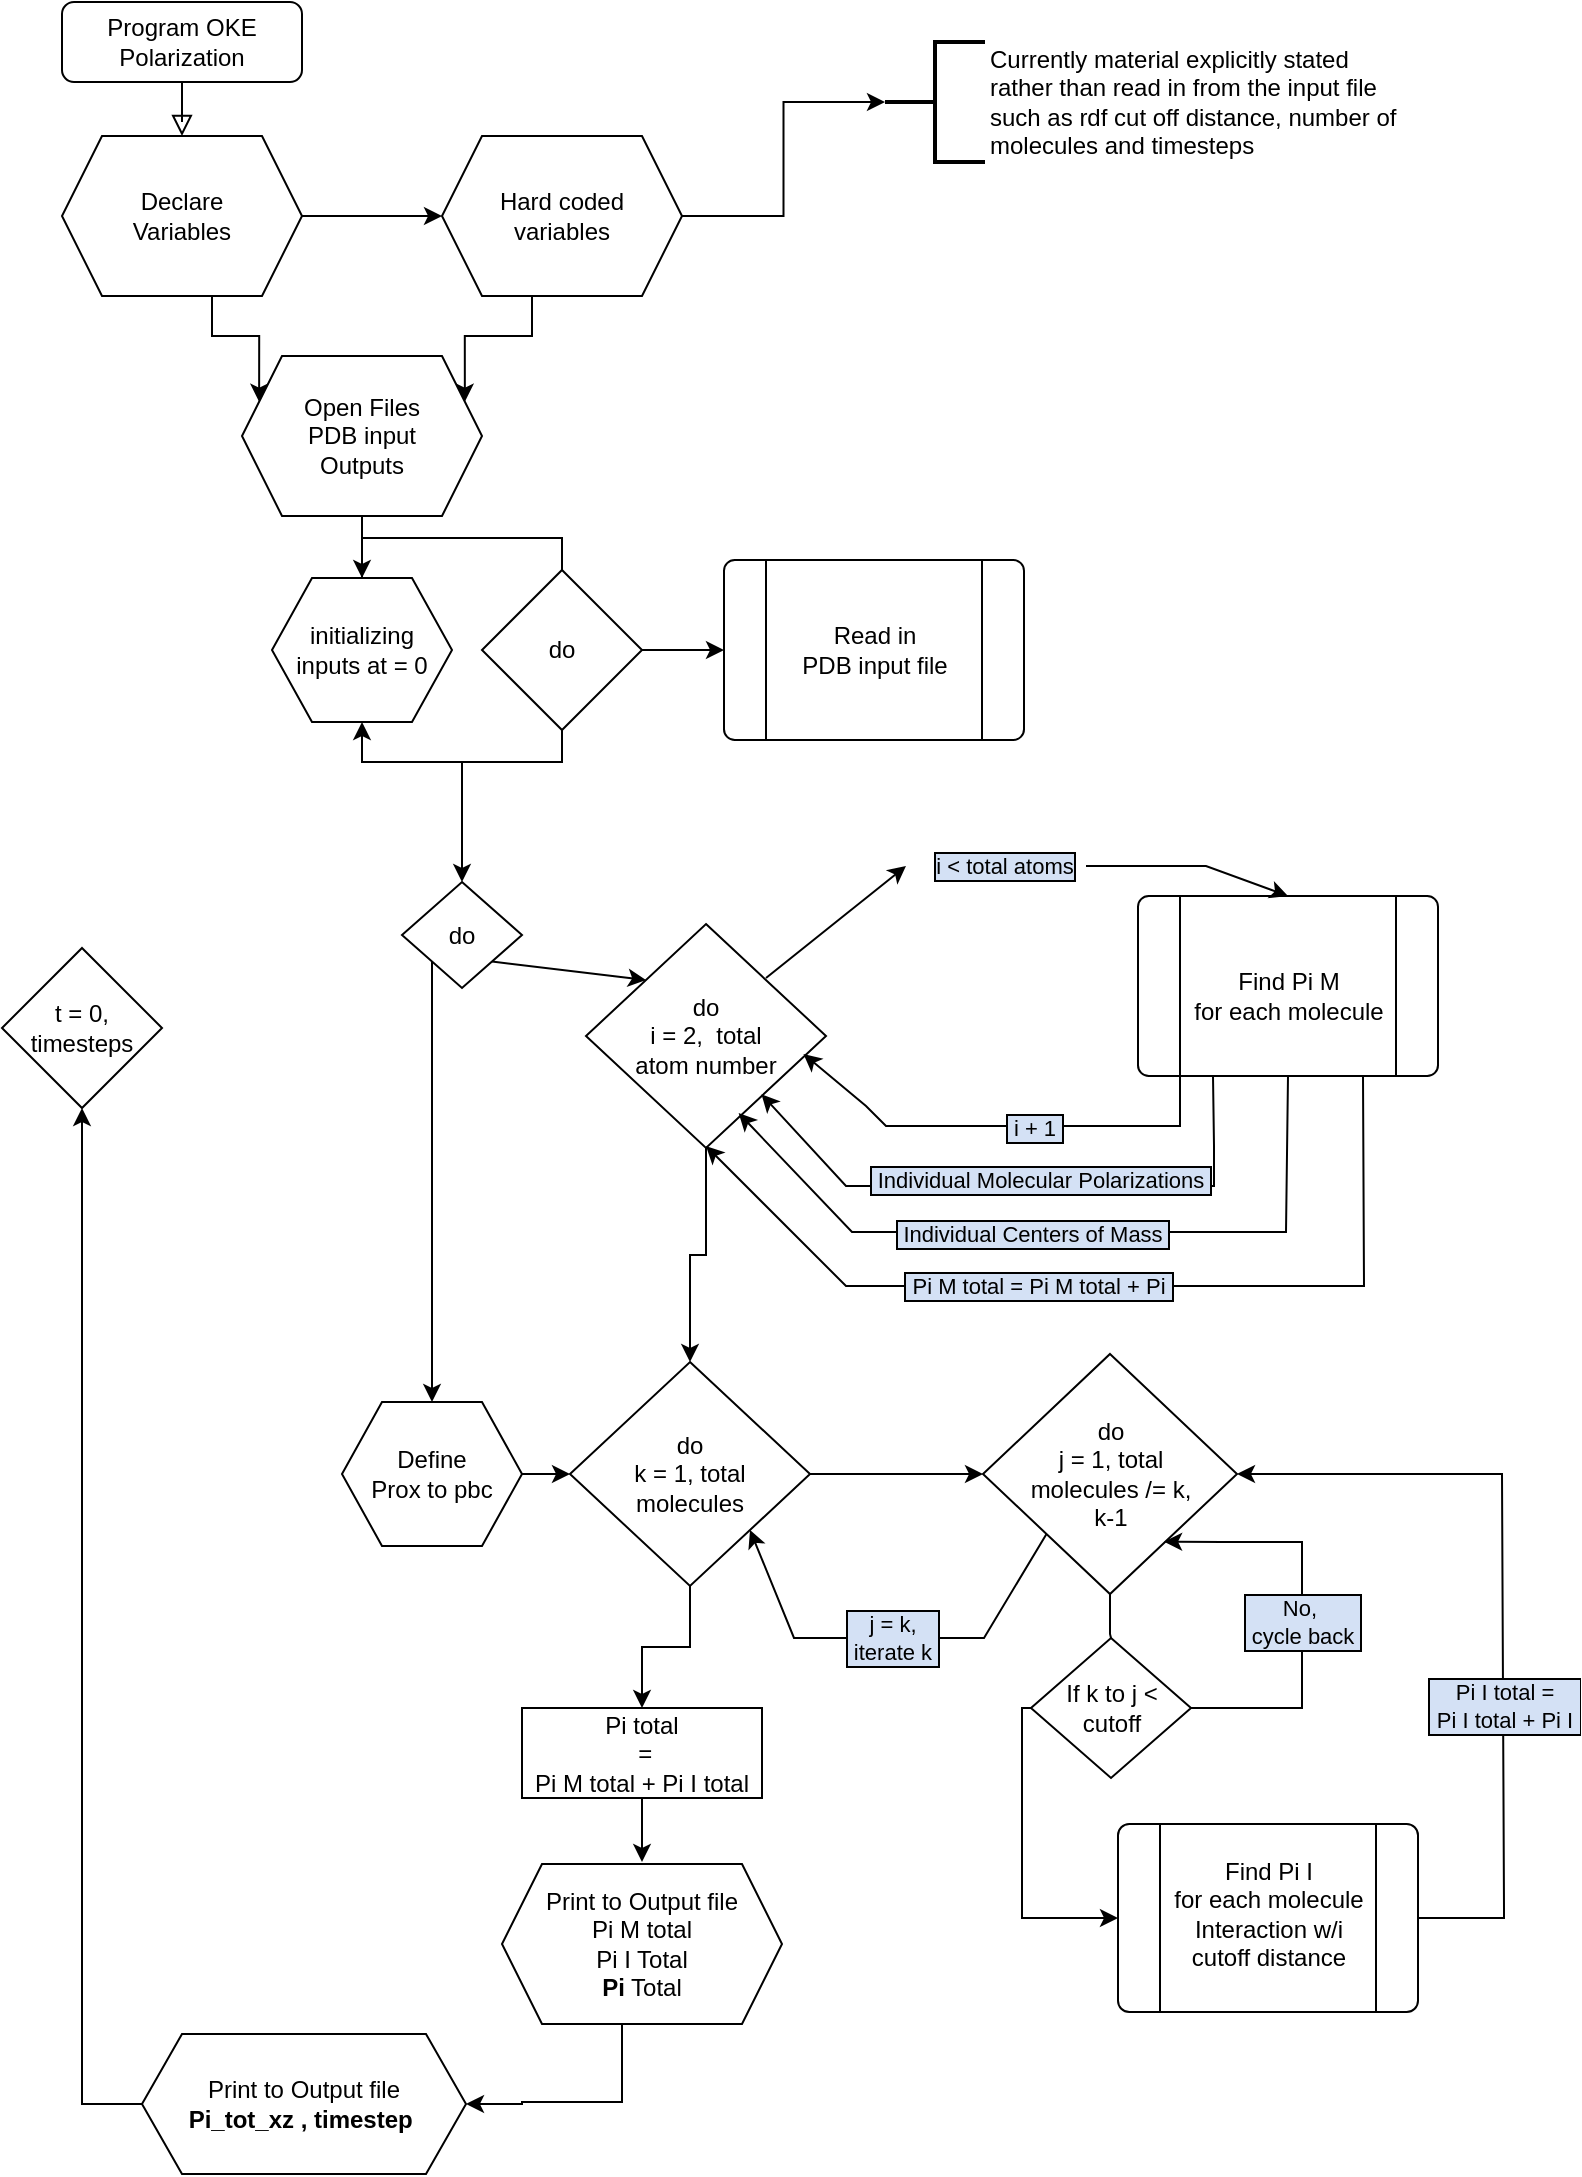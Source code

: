 <mxfile version="20.2.3" type="github">
  <diagram id="C5RBs43oDa-KdzZeNtuy" name="Page-1">
    <mxGraphModel dx="813" dy="475" grid="1" gridSize="10" guides="1" tooltips="1" connect="1" arrows="1" fold="1" page="1" pageScale="1" pageWidth="827" pageHeight="1169" math="0" shadow="0">
      <root>
        <mxCell id="WIyWlLk6GJQsqaUBKTNV-0" />
        <mxCell id="WIyWlLk6GJQsqaUBKTNV-1" parent="WIyWlLk6GJQsqaUBKTNV-0" />
        <mxCell id="WIyWlLk6GJQsqaUBKTNV-2" value="" style="rounded=0;html=1;jettySize=auto;orthogonalLoop=1;fontSize=11;endArrow=block;endFill=0;endSize=8;strokeWidth=1;shadow=0;labelBackgroundColor=none;edgeStyle=orthogonalEdgeStyle;" parent="WIyWlLk6GJQsqaUBKTNV-1" source="WIyWlLk6GJQsqaUBKTNV-3" target="BzoPtWlY8ugBGljkZ4sm-0" edge="1">
          <mxGeometry relative="1" as="geometry" />
        </mxCell>
        <mxCell id="WIyWlLk6GJQsqaUBKTNV-3" value="Program OKE&lt;br&gt;Polarization" style="rounded=1;whiteSpace=wrap;html=1;fontSize=12;glass=0;strokeWidth=1;shadow=0;" parent="WIyWlLk6GJQsqaUBKTNV-1" vertex="1">
          <mxGeometry x="40" y="30" width="120" height="40" as="geometry" />
        </mxCell>
        <mxCell id="BzoPtWlY8ugBGljkZ4sm-4" style="edgeStyle=orthogonalEdgeStyle;rounded=0;orthogonalLoop=1;jettySize=auto;html=1;exitX=0.625;exitY=1;exitDx=0;exitDy=0;entryX=0;entryY=0.25;entryDx=0;entryDy=0;" edge="1" parent="WIyWlLk6GJQsqaUBKTNV-1" source="BzoPtWlY8ugBGljkZ4sm-0" target="BzoPtWlY8ugBGljkZ4sm-2">
          <mxGeometry relative="1" as="geometry" />
        </mxCell>
        <mxCell id="BzoPtWlY8ugBGljkZ4sm-7" style="edgeStyle=orthogonalEdgeStyle;rounded=0;orthogonalLoop=1;jettySize=auto;html=1;exitX=1;exitY=0.5;exitDx=0;exitDy=0;entryX=0;entryY=0.5;entryDx=0;entryDy=0;" edge="1" parent="WIyWlLk6GJQsqaUBKTNV-1" source="BzoPtWlY8ugBGljkZ4sm-0" target="BzoPtWlY8ugBGljkZ4sm-1">
          <mxGeometry relative="1" as="geometry" />
        </mxCell>
        <mxCell id="BzoPtWlY8ugBGljkZ4sm-0" value="Declare &lt;br&gt;Variables" style="shape=hexagon;perimeter=hexagonPerimeter2;whiteSpace=wrap;html=1;fixedSize=1;" vertex="1" parent="WIyWlLk6GJQsqaUBKTNV-1">
          <mxGeometry x="40" y="97" width="120" height="80" as="geometry" />
        </mxCell>
        <mxCell id="BzoPtWlY8ugBGljkZ4sm-5" style="edgeStyle=orthogonalEdgeStyle;rounded=0;orthogonalLoop=1;jettySize=auto;html=1;exitX=0.375;exitY=1;exitDx=0;exitDy=0;entryX=1;entryY=0.25;entryDx=0;entryDy=0;" edge="1" parent="WIyWlLk6GJQsqaUBKTNV-1" source="BzoPtWlY8ugBGljkZ4sm-1" target="BzoPtWlY8ugBGljkZ4sm-2">
          <mxGeometry relative="1" as="geometry" />
        </mxCell>
        <mxCell id="BzoPtWlY8ugBGljkZ4sm-9" style="edgeStyle=orthogonalEdgeStyle;rounded=0;orthogonalLoop=1;jettySize=auto;html=1;exitX=1;exitY=0.5;exitDx=0;exitDy=0;entryX=0;entryY=0.5;entryDx=0;entryDy=0;entryPerimeter=0;" edge="1" parent="WIyWlLk6GJQsqaUBKTNV-1" source="BzoPtWlY8ugBGljkZ4sm-1" target="BzoPtWlY8ugBGljkZ4sm-10">
          <mxGeometry relative="1" as="geometry">
            <mxPoint x="530" y="150" as="targetPoint" />
          </mxGeometry>
        </mxCell>
        <mxCell id="BzoPtWlY8ugBGljkZ4sm-1" value="Hard coded &lt;br&gt;&lt;span style=&quot;color: rgba(0, 0, 0, 0); font-family: monospace; font-size: 0px; text-align: start;&quot;&gt;%3CmxGraphModel%3E%3Croot%3E%3CmxCell%20id%3D%220%22%2F%3E%3CmxCell%20id%3D%221%22%20parent%3D%220%22%2F%3E%3CmxCell%20id%3D%222%22%20value%3D%22%22%20style%3D%22shape%3Dhexagon%3Bperimeter%3DhexagonPerimeter2%3BwhiteSpace%3Dwrap%3Bhtml%3D1%3BfixedSize%3D1%3B%22%20vertex%3D%221%22%20parent%3D%221%22%3E%3CmxGeometry%20x%3D%22160%22%20y%3D%22170%22%20width%3D%22120%22%20height%3D%2280%22%20as%3D%22geometry%22%2F%3E%3C%2FmxCell%3E%3C%2Froot%3E%3C%2FmxGraphModel%3E&lt;/span&gt;variables" style="shape=hexagon;perimeter=hexagonPerimeter2;whiteSpace=wrap;html=1;fixedSize=1;" vertex="1" parent="WIyWlLk6GJQsqaUBKTNV-1">
          <mxGeometry x="230" y="97" width="120" height="80" as="geometry" />
        </mxCell>
        <mxCell id="BzoPtWlY8ugBGljkZ4sm-20" value="" style="edgeStyle=orthogonalEdgeStyle;rounded=0;orthogonalLoop=1;jettySize=auto;html=1;" edge="1" parent="WIyWlLk6GJQsqaUBKTNV-1" source="BzoPtWlY8ugBGljkZ4sm-2" target="BzoPtWlY8ugBGljkZ4sm-19">
          <mxGeometry relative="1" as="geometry" />
        </mxCell>
        <mxCell id="BzoPtWlY8ugBGljkZ4sm-2" value="Open Files&lt;br&gt;PDB input&lt;br&gt;Outputs" style="shape=hexagon;perimeter=hexagonPerimeter2;whiteSpace=wrap;html=1;fixedSize=1;" vertex="1" parent="WIyWlLk6GJQsqaUBKTNV-1">
          <mxGeometry x="130" y="207" width="120" height="80" as="geometry" />
        </mxCell>
        <mxCell id="BzoPtWlY8ugBGljkZ4sm-11" value="" style="verticalLabelPosition=bottom;verticalAlign=top;html=1;shape=process;whiteSpace=wrap;rounded=1;size=0.14;arcSize=6;" vertex="1" parent="WIyWlLk6GJQsqaUBKTNV-1">
          <mxGeometry x="371" y="309" width="150" height="90" as="geometry" />
        </mxCell>
        <mxCell id="BzoPtWlY8ugBGljkZ4sm-10" value="Currently material explicitly stated&lt;br&gt;rather than read in from the input file&lt;br&gt;such as rdf cut off distance, number of&lt;br&gt;molecules and timesteps" style="strokeWidth=2;html=1;shape=mxgraph.flowchart.annotation_2;align=left;labelPosition=right;pointerEvents=1;" vertex="1" parent="WIyWlLk6GJQsqaUBKTNV-1">
          <mxGeometry x="451.5" y="50" width="50" height="60" as="geometry" />
        </mxCell>
        <mxCell id="BzoPtWlY8ugBGljkZ4sm-12" value="Read in &lt;br&gt;PDB input file" style="text;html=1;resizable=0;autosize=1;align=center;verticalAlign=middle;points=[];fillColor=none;strokeColor=none;rounded=0;" vertex="1" parent="WIyWlLk6GJQsqaUBKTNV-1">
          <mxGeometry x="396" y="334" width="100" height="40" as="geometry" />
        </mxCell>
        <mxCell id="BzoPtWlY8ugBGljkZ4sm-13" value="" style="verticalLabelPosition=bottom;verticalAlign=top;html=1;shape=process;whiteSpace=wrap;rounded=1;size=0.14;arcSize=6;" vertex="1" parent="WIyWlLk6GJQsqaUBKTNV-1">
          <mxGeometry x="578" y="477" width="150" height="90" as="geometry" />
        </mxCell>
        <mxCell id="BzoPtWlY8ugBGljkZ4sm-15" value="" style="verticalLabelPosition=bottom;verticalAlign=top;html=1;shape=process;whiteSpace=wrap;rounded=1;size=0.14;arcSize=6;" vertex="1" parent="WIyWlLk6GJQsqaUBKTNV-1">
          <mxGeometry x="568" y="941" width="150" height="94" as="geometry" />
        </mxCell>
        <mxCell id="BzoPtWlY8ugBGljkZ4sm-17" value="Find Pi M &lt;br&gt;for each molecule" style="text;html=1;resizable=0;autosize=1;align=center;verticalAlign=middle;points=[];fillColor=none;strokeColor=none;rounded=0;" vertex="1" parent="WIyWlLk6GJQsqaUBKTNV-1">
          <mxGeometry x="593" y="507" width="120" height="40" as="geometry" />
        </mxCell>
        <mxCell id="BzoPtWlY8ugBGljkZ4sm-18" value="Find Pi I&lt;br&gt;for each molecule&lt;br&gt;Interaction w/i&lt;br&gt;cutoff distance" style="text;html=1;resizable=0;autosize=1;align=center;verticalAlign=middle;points=[];fillColor=none;strokeColor=none;rounded=0;" vertex="1" parent="WIyWlLk6GJQsqaUBKTNV-1">
          <mxGeometry x="583" y="951" width="120" height="70" as="geometry" />
        </mxCell>
        <mxCell id="BzoPtWlY8ugBGljkZ4sm-43" style="edgeStyle=orthogonalEdgeStyle;rounded=0;orthogonalLoop=1;jettySize=auto;html=1;entryX=0.5;entryY=1;entryDx=0;entryDy=0;" edge="1" parent="WIyWlLk6GJQsqaUBKTNV-1" source="BzoPtWlY8ugBGljkZ4sm-19" target="BzoPtWlY8ugBGljkZ4sm-19">
          <mxGeometry relative="1" as="geometry">
            <Array as="points">
              <mxPoint x="190" y="298" />
              <mxPoint x="290" y="298" />
              <mxPoint x="290" y="410" />
              <mxPoint x="190" y="410" />
            </Array>
          </mxGeometry>
        </mxCell>
        <mxCell id="BzoPtWlY8ugBGljkZ4sm-19" value="initializing&lt;br&gt;inputs at = 0" style="shape=hexagon;perimeter=hexagonPerimeter2;whiteSpace=wrap;html=1;fixedSize=1;" vertex="1" parent="WIyWlLk6GJQsqaUBKTNV-1">
          <mxGeometry x="145" y="318" width="90" height="72" as="geometry" />
        </mxCell>
        <mxCell id="BzoPtWlY8ugBGljkZ4sm-21" value="t = 0, timesteps" style="rhombus;whiteSpace=wrap;html=1;" vertex="1" parent="WIyWlLk6GJQsqaUBKTNV-1">
          <mxGeometry x="10" y="503" width="80" height="80" as="geometry" />
        </mxCell>
        <mxCell id="BzoPtWlY8ugBGljkZ4sm-25" style="edgeStyle=orthogonalEdgeStyle;rounded=0;orthogonalLoop=1;jettySize=auto;html=1;exitX=0;exitY=1;exitDx=0;exitDy=0;" edge="1" parent="WIyWlLk6GJQsqaUBKTNV-1" source="BzoPtWlY8ugBGljkZ4sm-22" target="BzoPtWlY8ugBGljkZ4sm-24">
          <mxGeometry relative="1" as="geometry" />
        </mxCell>
        <mxCell id="BzoPtWlY8ugBGljkZ4sm-22" value="do" style="rhombus;whiteSpace=wrap;html=1;" vertex="1" parent="WIyWlLk6GJQsqaUBKTNV-1">
          <mxGeometry x="210" y="470" width="60" height="53" as="geometry" />
        </mxCell>
        <mxCell id="BzoPtWlY8ugBGljkZ4sm-77" style="edgeStyle=orthogonalEdgeStyle;rounded=0;orthogonalLoop=1;jettySize=auto;html=1;entryX=0;entryY=0.5;entryDx=0;entryDy=0;" edge="1" parent="WIyWlLk6GJQsqaUBKTNV-1" source="BzoPtWlY8ugBGljkZ4sm-24" target="BzoPtWlY8ugBGljkZ4sm-65">
          <mxGeometry relative="1" as="geometry" />
        </mxCell>
        <mxCell id="BzoPtWlY8ugBGljkZ4sm-24" value="Define&lt;br&gt;Prox to pbc" style="shape=hexagon;perimeter=hexagonPerimeter2;whiteSpace=wrap;html=1;fixedSize=1;" vertex="1" parent="WIyWlLk6GJQsqaUBKTNV-1">
          <mxGeometry x="180" y="730" width="90" height="72" as="geometry" />
        </mxCell>
        <mxCell id="BzoPtWlY8ugBGljkZ4sm-48" style="edgeStyle=orthogonalEdgeStyle;rounded=0;orthogonalLoop=1;jettySize=auto;html=1;" edge="1" parent="WIyWlLk6GJQsqaUBKTNV-1" source="BzoPtWlY8ugBGljkZ4sm-26" target="BzoPtWlY8ugBGljkZ4sm-65">
          <mxGeometry relative="1" as="geometry">
            <mxPoint x="330" y="800" as="targetPoint" />
          </mxGeometry>
        </mxCell>
        <mxCell id="BzoPtWlY8ugBGljkZ4sm-26" value="do&lt;br&gt;i = 2,&amp;nbsp; total &lt;br&gt;atom number" style="rhombus;whiteSpace=wrap;html=1;" vertex="1" parent="WIyWlLk6GJQsqaUBKTNV-1">
          <mxGeometry x="302" y="491" width="120" height="112" as="geometry" />
        </mxCell>
        <mxCell id="BzoPtWlY8ugBGljkZ4sm-39" value="i &amp;lt; total atoms" style="edgeLabel;resizable=0;html=1;align=center;verticalAlign=middle;labelBorderColor=default;labelBackgroundColor=#D4E1F5;" connectable="0" vertex="1" parent="WIyWlLk6GJQsqaUBKTNV-1">
          <mxGeometry x="568.0" y="582" as="geometry">
            <mxPoint x="-57" y="-120" as="offset" />
          </mxGeometry>
        </mxCell>
        <mxCell id="BzoPtWlY8ugBGljkZ4sm-40" value="" style="endArrow=classic;html=1;rounded=0;exitX=1;exitY=0;exitDx=0;exitDy=0;" edge="1" parent="WIyWlLk6GJQsqaUBKTNV-1">
          <mxGeometry width="50" height="50" relative="1" as="geometry">
            <mxPoint x="392" y="518" as="sourcePoint" />
            <mxPoint x="462" y="462" as="targetPoint" />
            <Array as="points" />
          </mxGeometry>
        </mxCell>
        <mxCell id="BzoPtWlY8ugBGljkZ4sm-41" value="" style="endArrow=classic;html=1;rounded=0;entryX=0.5;entryY=0;entryDx=0;entryDy=0;" edge="1" parent="WIyWlLk6GJQsqaUBKTNV-1" target="BzoPtWlY8ugBGljkZ4sm-13">
          <mxGeometry width="50" height="50" relative="1" as="geometry">
            <mxPoint x="552" y="462" as="sourcePoint" />
            <mxPoint x="462" y="492" as="targetPoint" />
            <Array as="points">
              <mxPoint x="612" y="462" />
            </Array>
          </mxGeometry>
        </mxCell>
        <mxCell id="BzoPtWlY8ugBGljkZ4sm-45" style="edgeStyle=orthogonalEdgeStyle;rounded=0;orthogonalLoop=1;jettySize=auto;html=1;exitX=1;exitY=0.5;exitDx=0;exitDy=0;entryX=0;entryY=0.5;entryDx=0;entryDy=0;" edge="1" parent="WIyWlLk6GJQsqaUBKTNV-1" source="BzoPtWlY8ugBGljkZ4sm-44" target="BzoPtWlY8ugBGljkZ4sm-11">
          <mxGeometry relative="1" as="geometry" />
        </mxCell>
        <mxCell id="BzoPtWlY8ugBGljkZ4sm-44" value="do" style="rhombus;whiteSpace=wrap;html=1;" vertex="1" parent="WIyWlLk6GJQsqaUBKTNV-1">
          <mxGeometry x="250" y="314" width="80" height="80" as="geometry" />
        </mxCell>
        <mxCell id="BzoPtWlY8ugBGljkZ4sm-46" value="" style="endArrow=classic;html=1;rounded=0;entryX=0.5;entryY=0;entryDx=0;entryDy=0;" edge="1" parent="WIyWlLk6GJQsqaUBKTNV-1" target="BzoPtWlY8ugBGljkZ4sm-22">
          <mxGeometry width="50" height="50" relative="1" as="geometry">
            <mxPoint x="240" y="410" as="sourcePoint" />
            <mxPoint x="380" y="490" as="targetPoint" />
            <Array as="points">
              <mxPoint x="240" y="440" />
            </Array>
          </mxGeometry>
        </mxCell>
        <mxCell id="BzoPtWlY8ugBGljkZ4sm-47" value="" style="endArrow=classic;html=1;rounded=0;exitX=1;exitY=1;exitDx=0;exitDy=0;entryX=0;entryY=0;entryDx=0;entryDy=0;" edge="1" parent="WIyWlLk6GJQsqaUBKTNV-1" source="BzoPtWlY8ugBGljkZ4sm-22" target="BzoPtWlY8ugBGljkZ4sm-26">
          <mxGeometry width="50" height="50" relative="1" as="geometry">
            <mxPoint x="380" y="650" as="sourcePoint" />
            <mxPoint x="430" y="600" as="targetPoint" />
          </mxGeometry>
        </mxCell>
        <mxCell id="BzoPtWlY8ugBGljkZ4sm-49" value="" style="endArrow=classic;html=1;rounded=0;exitX=0.75;exitY=1;exitDx=0;exitDy=0;" edge="1" parent="WIyWlLk6GJQsqaUBKTNV-1">
          <mxGeometry relative="1" as="geometry">
            <mxPoint x="690.5" y="567.0" as="sourcePoint" />
            <mxPoint x="362" y="602" as="targetPoint" />
            <Array as="points">
              <mxPoint x="691" y="672" />
              <mxPoint x="442" y="672" />
              <mxPoint x="432" y="672" />
            </Array>
          </mxGeometry>
        </mxCell>
        <mxCell id="BzoPtWlY8ugBGljkZ4sm-50" value="&amp;nbsp;Pi M total = Pi M total + Pi&amp;nbsp;" style="edgeLabel;resizable=0;html=1;align=center;verticalAlign=middle;labelBorderColor=default;labelBackgroundColor=#D4E1F5;" connectable="0" vertex="1" parent="BzoPtWlY8ugBGljkZ4sm-49">
          <mxGeometry relative="1" as="geometry">
            <mxPoint x="-37" as="offset" />
          </mxGeometry>
        </mxCell>
        <mxCell id="BzoPtWlY8ugBGljkZ4sm-51" value="I" style="endArrow=classic;html=1;rounded=0;exitX=0.5;exitY=1;exitDx=0;exitDy=0;align=center;entryX=0.636;entryY=0.853;entryDx=0;entryDy=0;entryPerimeter=0;" edge="1" parent="WIyWlLk6GJQsqaUBKTNV-1" source="BzoPtWlY8ugBGljkZ4sm-13">
          <mxGeometry x="0.13" relative="1" as="geometry">
            <mxPoint x="656" y="560.0" as="sourcePoint" />
            <mxPoint x="378.32" y="585.536" as="targetPoint" />
            <Array as="points">
              <mxPoint x="652" y="645" />
              <mxPoint x="435" y="645" />
            </Array>
            <mxPoint as="offset" />
          </mxGeometry>
        </mxCell>
        <mxCell id="BzoPtWlY8ugBGljkZ4sm-58" value="&amp;nbsp;Individual Centers of Mass&amp;nbsp;" style="edgeLabel;resizable=0;html=1;align=center;verticalAlign=middle;labelBorderColor=default;labelBackgroundColor=#D4E1F5;" connectable="0" vertex="1" parent="BzoPtWlY8ugBGljkZ4sm-51">
          <mxGeometry relative="1" as="geometry">
            <mxPoint x="-17" y="1" as="offset" />
          </mxGeometry>
        </mxCell>
        <mxCell id="BzoPtWlY8ugBGljkZ4sm-54" value="I" style="endArrow=classic;html=1;rounded=0;exitX=0.25;exitY=1;exitDx=0;exitDy=0;" edge="1" parent="WIyWlLk6GJQsqaUBKTNV-1" source="BzoPtWlY8ugBGljkZ4sm-13">
          <mxGeometry relative="1" as="geometry">
            <mxPoint x="607.09" y="585.38" as="sourcePoint" />
            <mxPoint x="389.736" y="576.113" as="targetPoint" />
            <Array as="points">
              <mxPoint x="616" y="602" />
              <mxPoint x="616" y="622" />
              <mxPoint x="522" y="622" />
              <mxPoint x="432" y="622" />
            </Array>
          </mxGeometry>
        </mxCell>
        <mxCell id="BzoPtWlY8ugBGljkZ4sm-57" value="&amp;nbsp;Individual Molecular Polarizations&amp;nbsp;" style="edgeLabel;resizable=0;html=1;align=center;verticalAlign=middle;labelBorderColor=default;labelBackgroundColor=#D4E1F5;" connectable="0" vertex="1" parent="BzoPtWlY8ugBGljkZ4sm-54">
          <mxGeometry relative="1" as="geometry">
            <mxPoint x="8" y="-3" as="offset" />
          </mxGeometry>
        </mxCell>
        <mxCell id="BzoPtWlY8ugBGljkZ4sm-62" value="" style="endArrow=classic;html=1;rounded=0;exitX=0.14;exitY=0.993;exitDx=0;exitDy=0;entryX=0.906;entryY=0.589;entryDx=0;entryDy=0;exitPerimeter=0;entryPerimeter=0;" edge="1" parent="WIyWlLk6GJQsqaUBKTNV-1" source="BzoPtWlY8ugBGljkZ4sm-13">
          <mxGeometry relative="1" as="geometry">
            <mxPoint x="599.0" y="566.37" as="sourcePoint" />
            <mxPoint x="410.72" y="555.968" as="targetPoint" />
            <Array as="points">
              <mxPoint x="599" y="592" />
              <mxPoint x="562" y="592" />
              <mxPoint x="482" y="592" />
              <mxPoint x="452" y="592" />
              <mxPoint x="442" y="582" />
            </Array>
          </mxGeometry>
        </mxCell>
        <mxCell id="BzoPtWlY8ugBGljkZ4sm-64" value="&amp;nbsp;i + 1&amp;nbsp;" style="edgeLabel;resizable=0;html=1;align=center;verticalAlign=middle;labelBorderColor=default;labelBackgroundColor=#D4E1F5;" connectable="0" vertex="1" parent="BzoPtWlY8ugBGljkZ4sm-62">
          <mxGeometry relative="1" as="geometry">
            <mxPoint x="15" y="1" as="offset" />
          </mxGeometry>
        </mxCell>
        <mxCell id="BzoPtWlY8ugBGljkZ4sm-67" style="edgeStyle=orthogonalEdgeStyle;rounded=0;orthogonalLoop=1;jettySize=auto;html=1;exitX=1;exitY=0.5;exitDx=0;exitDy=0;entryX=0;entryY=0.5;entryDx=0;entryDy=0;" edge="1" parent="WIyWlLk6GJQsqaUBKTNV-1" source="BzoPtWlY8ugBGljkZ4sm-65" target="BzoPtWlY8ugBGljkZ4sm-66">
          <mxGeometry relative="1" as="geometry" />
        </mxCell>
        <mxCell id="BzoPtWlY8ugBGljkZ4sm-86" style="edgeStyle=orthogonalEdgeStyle;rounded=0;orthogonalLoop=1;jettySize=auto;html=1;exitX=0.5;exitY=1;exitDx=0;exitDy=0;" edge="1" parent="WIyWlLk6GJQsqaUBKTNV-1" source="BzoPtWlY8ugBGljkZ4sm-65" target="BzoPtWlY8ugBGljkZ4sm-87">
          <mxGeometry relative="1" as="geometry">
            <mxPoint x="330.143" y="960" as="targetPoint" />
          </mxGeometry>
        </mxCell>
        <mxCell id="BzoPtWlY8ugBGljkZ4sm-65" value="do&lt;br&gt;k = 1, total&lt;br&gt;molecules" style="rhombus;whiteSpace=wrap;html=1;" vertex="1" parent="WIyWlLk6GJQsqaUBKTNV-1">
          <mxGeometry x="294" y="710" width="120" height="112" as="geometry" />
        </mxCell>
        <mxCell id="BzoPtWlY8ugBGljkZ4sm-68" style="edgeStyle=orthogonalEdgeStyle;rounded=0;orthogonalLoop=1;jettySize=auto;html=1;exitX=0;exitY=0.5;exitDx=0;exitDy=0;startArrow=none;entryX=0;entryY=0.5;entryDx=0;entryDy=0;" edge="1" parent="WIyWlLk6GJQsqaUBKTNV-1" source="BzoPtWlY8ugBGljkZ4sm-71" target="BzoPtWlY8ugBGljkZ4sm-15">
          <mxGeometry relative="1" as="geometry">
            <mxPoint x="567.5" y="875" as="sourcePoint" />
            <Array as="points">
              <mxPoint x="520" y="883" />
              <mxPoint x="520" y="988" />
            </Array>
          </mxGeometry>
        </mxCell>
        <mxCell id="BzoPtWlY8ugBGljkZ4sm-66" value="do&lt;br&gt;j = 1, total&lt;br&gt;molecules /= k,&lt;br&gt;k-1" style="rhombus;whiteSpace=wrap;html=1;" vertex="1" parent="WIyWlLk6GJQsqaUBKTNV-1">
          <mxGeometry x="500.5" y="706" width="127" height="120" as="geometry" />
        </mxCell>
        <mxCell id="BzoPtWlY8ugBGljkZ4sm-71" value="If k to j &amp;lt;&lt;br&gt;cutoff" style="rhombus;whiteSpace=wrap;html=1;labelBackgroundColor=none;labelBorderColor=none;" vertex="1" parent="WIyWlLk6GJQsqaUBKTNV-1">
          <mxGeometry x="524.5" y="848" width="80" height="70" as="geometry" />
        </mxCell>
        <mxCell id="BzoPtWlY8ugBGljkZ4sm-72" value="" style="edgeStyle=orthogonalEdgeStyle;rounded=0;orthogonalLoop=1;jettySize=auto;html=1;exitX=0.5;exitY=1;exitDx=0;exitDy=0;endArrow=none;" edge="1" parent="WIyWlLk6GJQsqaUBKTNV-1" source="BzoPtWlY8ugBGljkZ4sm-66" target="BzoPtWlY8ugBGljkZ4sm-71">
          <mxGeometry relative="1" as="geometry">
            <mxPoint x="567.5" y="859" as="sourcePoint" />
            <mxPoint x="567.5" y="980" as="targetPoint" />
          </mxGeometry>
        </mxCell>
        <mxCell id="BzoPtWlY8ugBGljkZ4sm-75" value="" style="endArrow=classic;html=1;rounded=0;exitX=1;exitY=0.5;exitDx=0;exitDy=0;entryX=0.713;entryY=0.782;entryDx=0;entryDy=0;entryPerimeter=0;" edge="1" parent="WIyWlLk6GJQsqaUBKTNV-1" source="BzoPtWlY8ugBGljkZ4sm-71" target="BzoPtWlY8ugBGljkZ4sm-66">
          <mxGeometry relative="1" as="geometry">
            <mxPoint x="603.5" y="885" as="sourcePoint" />
            <mxPoint x="627.5" y="768" as="targetPoint" />
            <Array as="points">
              <mxPoint x="640" y="883" />
              <mxPoint x="660" y="883" />
              <mxPoint x="660" y="810" />
              <mxPoint x="660" y="800" />
              <mxPoint x="620" y="800" />
            </Array>
          </mxGeometry>
        </mxCell>
        <mxCell id="BzoPtWlY8ugBGljkZ4sm-76" value="No,&amp;nbsp;&lt;br&gt;&amp;nbsp;cycle back&amp;nbsp;" style="edgeLabel;resizable=0;html=1;align=center;verticalAlign=middle;labelBackgroundColor=#D4E1F5;labelBorderColor=default;" connectable="0" vertex="1" parent="BzoPtWlY8ugBGljkZ4sm-75">
          <mxGeometry relative="1" as="geometry">
            <mxPoint y="5" as="offset" />
          </mxGeometry>
        </mxCell>
        <mxCell id="BzoPtWlY8ugBGljkZ4sm-80" value="" style="endArrow=classic;html=1;rounded=0;exitX=1;exitY=0.5;exitDx=0;exitDy=0;entryX=1;entryY=0.5;entryDx=0;entryDy=0;" edge="1" parent="WIyWlLk6GJQsqaUBKTNV-1" source="BzoPtWlY8ugBGljkZ4sm-15" target="BzoPtWlY8ugBGljkZ4sm-66">
          <mxGeometry relative="1" as="geometry">
            <mxPoint x="411" y="923" as="sourcePoint" />
            <mxPoint x="511" y="923" as="targetPoint" />
            <Array as="points">
              <mxPoint x="761" y="988" />
              <mxPoint x="761" y="983" />
              <mxPoint x="760" y="766" />
            </Array>
          </mxGeometry>
        </mxCell>
        <mxCell id="BzoPtWlY8ugBGljkZ4sm-81" value="Pi I total = &lt;br&gt;&amp;nbsp;Pi I total + Pi I&amp;nbsp;" style="edgeLabel;resizable=0;html=1;align=center;verticalAlign=middle;labelBackgroundColor=#D4E1F5;labelBorderColor=default;" connectable="0" vertex="1" parent="BzoPtWlY8ugBGljkZ4sm-80">
          <mxGeometry relative="1" as="geometry">
            <mxPoint y="50" as="offset" />
          </mxGeometry>
        </mxCell>
        <mxCell id="BzoPtWlY8ugBGljkZ4sm-84" value="" style="endArrow=classic;html=1;rounded=0;exitX=0;exitY=1;exitDx=0;exitDy=0;entryX=1;entryY=1;entryDx=0;entryDy=0;" edge="1" parent="WIyWlLk6GJQsqaUBKTNV-1" source="BzoPtWlY8ugBGljkZ4sm-66" target="BzoPtWlY8ugBGljkZ4sm-65">
          <mxGeometry relative="1" as="geometry">
            <mxPoint x="538.25" y="749" as="sourcePoint" />
            <mxPoint x="390" y="747" as="targetPoint" />
            <Array as="points">
              <mxPoint x="501" y="848" />
              <mxPoint x="406" y="848" />
            </Array>
          </mxGeometry>
        </mxCell>
        <mxCell id="BzoPtWlY8ugBGljkZ4sm-85" value="j = k,&lt;br&gt;&amp;nbsp;iterate k&amp;nbsp;" style="edgeLabel;resizable=0;html=1;align=center;verticalAlign=middle;labelBackgroundColor=#D4E1F5;labelBorderColor=default;" connectable="0" vertex="1" parent="BzoPtWlY8ugBGljkZ4sm-84">
          <mxGeometry relative="1" as="geometry" />
        </mxCell>
        <mxCell id="BzoPtWlY8ugBGljkZ4sm-89" style="edgeStyle=orthogonalEdgeStyle;rounded=0;orthogonalLoop=1;jettySize=auto;html=1;" edge="1" parent="WIyWlLk6GJQsqaUBKTNV-1" source="BzoPtWlY8ugBGljkZ4sm-87">
          <mxGeometry relative="1" as="geometry">
            <mxPoint x="330" y="960" as="targetPoint" />
          </mxGeometry>
        </mxCell>
        <mxCell id="BzoPtWlY8ugBGljkZ4sm-87" value="Pi total&lt;span style=&quot;color: rgba(0, 0, 0, 0); font-family: monospace; font-size: 0px; text-align: start;&quot;&gt;%3CmxGraphModel%3E%3Croot%3E%3CmxCell%20id%3D%220%22%2F%3E%3CmxCell%20id%3D%221%22%20parent%3D%220%22%2F%3E%3CmxCell%20id%3D%222%22%20value%3D%22do%26lt%3Bbr%26gt%3Bk%20%3D%201%2C%20total%26lt%3Bbr%26gt%3Bmolecules%22%20style%3D%22rhombus%3BwhiteSpace%3Dwrap%3Bhtml%3D1%3B%22%20vertex%3D%221%22%20parent%3D%221%22%3E%3CmxGeometry%20x%3D%22270%22%20y%3D%22820%22%20width%3D%22120%22%20height%3D%22112%22%20as%3D%22geometry%22%2F%3E%3C%2FmxCell%3E%3C%2Froot%3E%3C%2FmxGraphModel%3E&lt;/span&gt;&lt;br&gt;&amp;nbsp;=&lt;br&gt;Pi M total + Pi I total" style="rounded=0;whiteSpace=wrap;html=1;labelBackgroundColor=none;labelBorderColor=none;" vertex="1" parent="WIyWlLk6GJQsqaUBKTNV-1">
          <mxGeometry x="270" y="883" width="120" height="45" as="geometry" />
        </mxCell>
        <mxCell id="BzoPtWlY8ugBGljkZ4sm-93" value="" style="edgeStyle=orthogonalEdgeStyle;rounded=0;orthogonalLoop=1;jettySize=auto;html=1;entryX=1;entryY=0.5;entryDx=0;entryDy=0;" edge="1" parent="WIyWlLk6GJQsqaUBKTNV-1" source="BzoPtWlY8ugBGljkZ4sm-91" target="BzoPtWlY8ugBGljkZ4sm-92">
          <mxGeometry relative="1" as="geometry">
            <Array as="points">
              <mxPoint x="320" y="1080" />
              <mxPoint x="270" y="1080" />
            </Array>
          </mxGeometry>
        </mxCell>
        <mxCell id="BzoPtWlY8ugBGljkZ4sm-91" value="Print to Output file&lt;br&gt;Pi M total&lt;br&gt;Pi I Total&lt;br&gt;&lt;b&gt;Pi&lt;/b&gt; Total" style="shape=hexagon;perimeter=hexagonPerimeter2;whiteSpace=wrap;html=1;fixedSize=1;labelBackgroundColor=none;labelBorderColor=none;" vertex="1" parent="WIyWlLk6GJQsqaUBKTNV-1">
          <mxGeometry x="260" y="961" width="140" height="80" as="geometry" />
        </mxCell>
        <mxCell id="BzoPtWlY8ugBGljkZ4sm-95" style="edgeStyle=orthogonalEdgeStyle;rounded=0;orthogonalLoop=1;jettySize=auto;html=1;exitX=0;exitY=0.5;exitDx=0;exitDy=0;" edge="1" parent="WIyWlLk6GJQsqaUBKTNV-1" source="BzoPtWlY8ugBGljkZ4sm-92" target="BzoPtWlY8ugBGljkZ4sm-21">
          <mxGeometry relative="1" as="geometry" />
        </mxCell>
        <mxCell id="BzoPtWlY8ugBGljkZ4sm-92" value="Print to Output file&lt;br&gt;&lt;b&gt;Pi_tot_xz , timestep&lt;/b&gt;&amp;nbsp;" style="shape=hexagon;perimeter=hexagonPerimeter2;whiteSpace=wrap;html=1;fixedSize=1;labelBackgroundColor=none;labelBorderColor=none;" vertex="1" parent="WIyWlLk6GJQsqaUBKTNV-1">
          <mxGeometry x="80" y="1046" width="162" height="70" as="geometry" />
        </mxCell>
      </root>
    </mxGraphModel>
  </diagram>
</mxfile>
